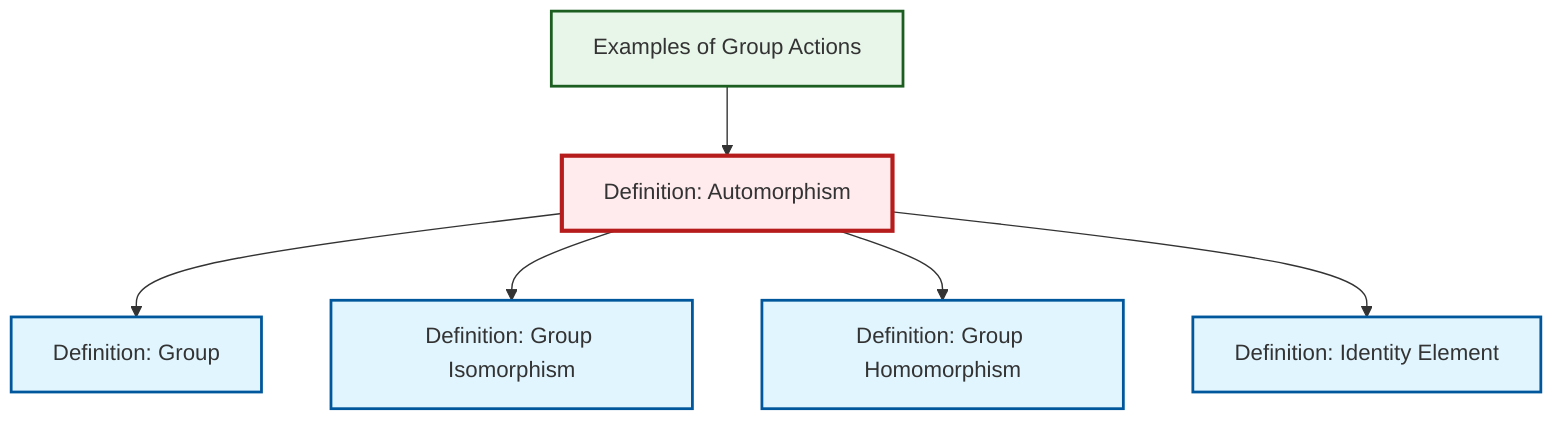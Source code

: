 graph TD
    classDef definition fill:#e1f5fe,stroke:#01579b,stroke-width:2px
    classDef theorem fill:#f3e5f5,stroke:#4a148c,stroke-width:2px
    classDef axiom fill:#fff3e0,stroke:#e65100,stroke-width:2px
    classDef example fill:#e8f5e9,stroke:#1b5e20,stroke-width:2px
    classDef current fill:#ffebee,stroke:#b71c1c,stroke-width:3px
    def-group["Definition: Group"]:::definition
    def-isomorphism["Definition: Group Isomorphism"]:::definition
    def-automorphism["Definition: Automorphism"]:::definition
    def-homomorphism["Definition: Group Homomorphism"]:::definition
    ex-group-action-examples["Examples of Group Actions"]:::example
    def-identity-element["Definition: Identity Element"]:::definition
    def-automorphism --> def-group
    def-automorphism --> def-isomorphism
    def-automorphism --> def-homomorphism
    def-automorphism --> def-identity-element
    ex-group-action-examples --> def-automorphism
    class def-automorphism current